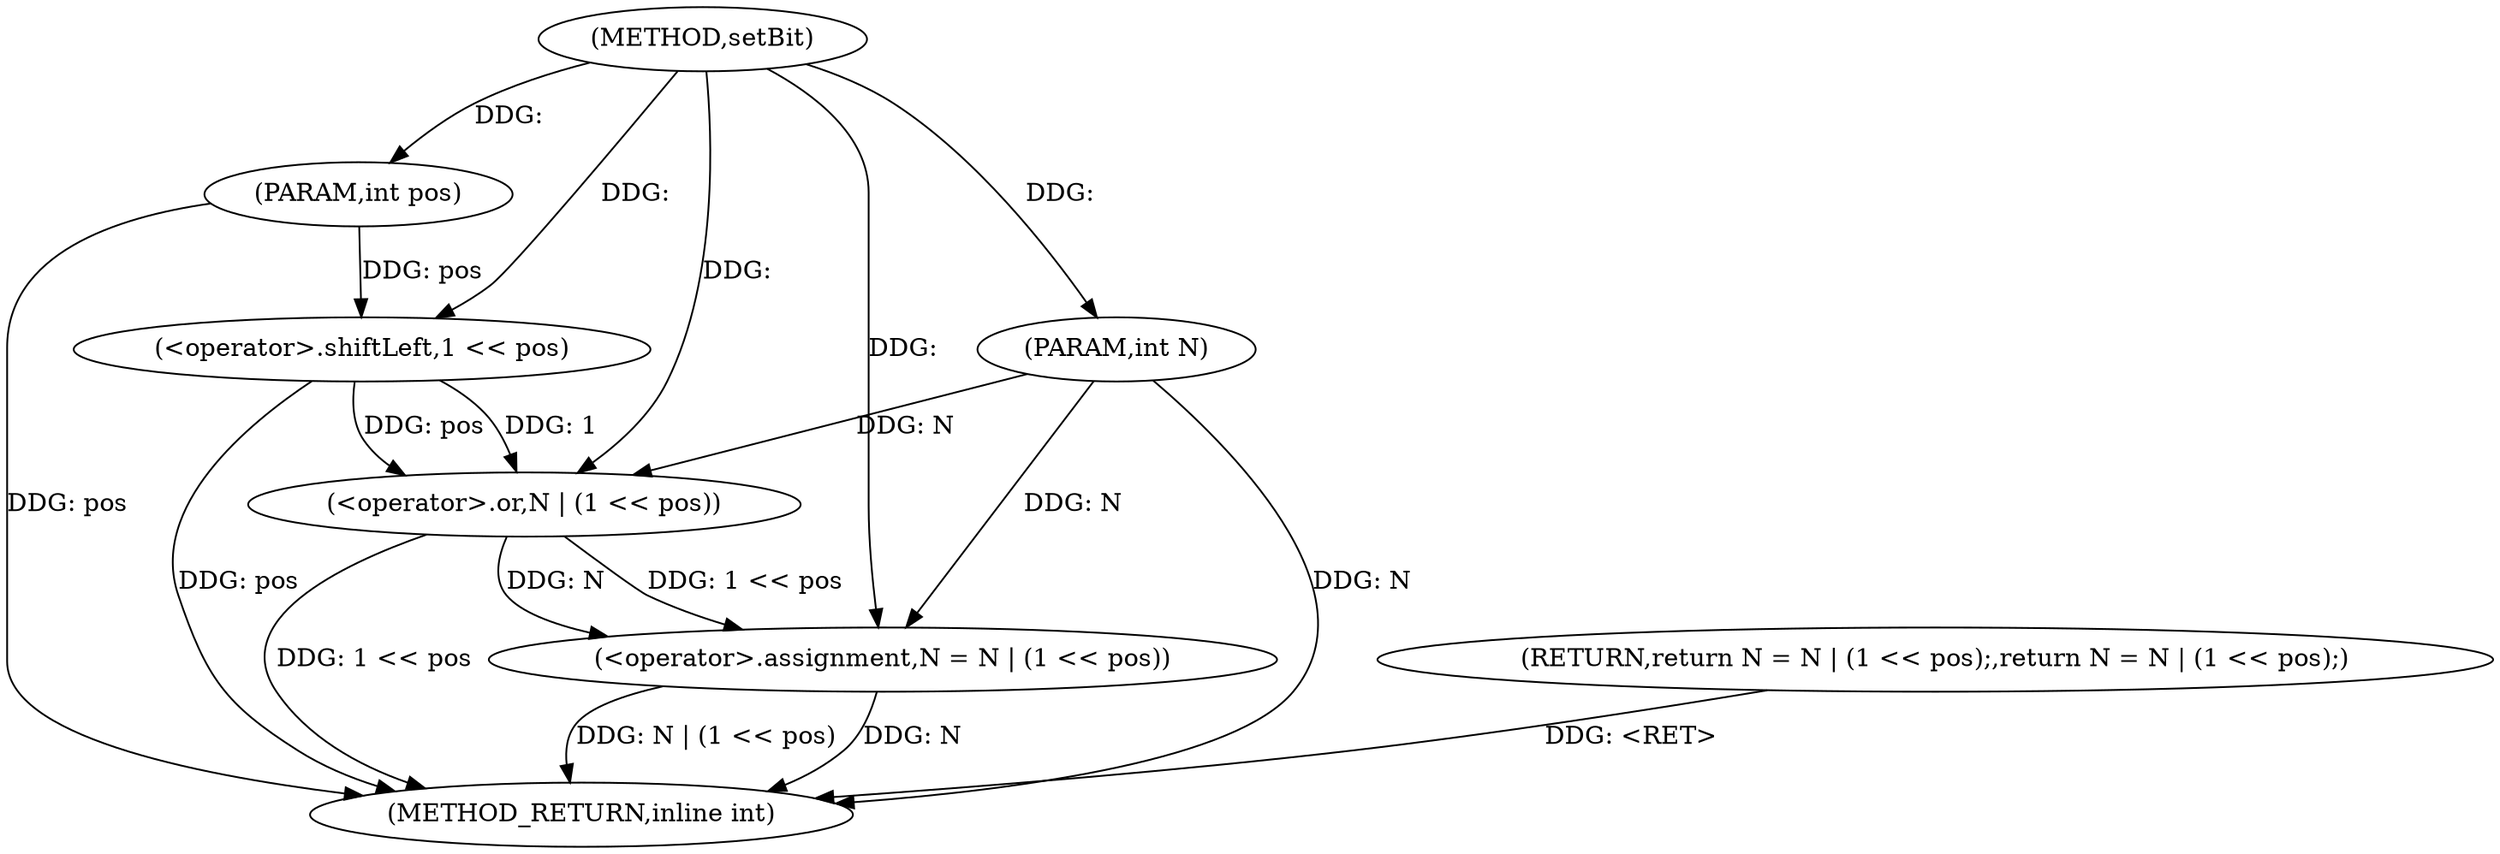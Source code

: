 digraph "setBit" {  
"1000188" [label = "(METHOD,setBit)" ]
"1000200" [label = "(METHOD_RETURN,inline int)" ]
"1000189" [label = "(PARAM,int N)" ]
"1000190" [label = "(PARAM,int pos)" ]
"1000192" [label = "(RETURN,return N = N | (1 << pos);,return N = N | (1 << pos);)" ]
"1000193" [label = "(<operator>.assignment,N = N | (1 << pos))" ]
"1000195" [label = "(<operator>.or,N | (1 << pos))" ]
"1000197" [label = "(<operator>.shiftLeft,1 << pos)" ]
  "1000189" -> "1000200"  [ label = "DDG: N"] 
  "1000190" -> "1000200"  [ label = "DDG: pos"] 
  "1000193" -> "1000200"  [ label = "DDG: N"] 
  "1000197" -> "1000200"  [ label = "DDG: pos"] 
  "1000195" -> "1000200"  [ label = "DDG: 1 << pos"] 
  "1000193" -> "1000200"  [ label = "DDG: N | (1 << pos)"] 
  "1000192" -> "1000200"  [ label = "DDG: <RET>"] 
  "1000188" -> "1000189"  [ label = "DDG: "] 
  "1000188" -> "1000190"  [ label = "DDG: "] 
  "1000195" -> "1000193"  [ label = "DDG: 1 << pos"] 
  "1000195" -> "1000193"  [ label = "DDG: N"] 
  "1000189" -> "1000193"  [ label = "DDG: N"] 
  "1000188" -> "1000193"  [ label = "DDG: "] 
  "1000189" -> "1000195"  [ label = "DDG: N"] 
  "1000188" -> "1000195"  [ label = "DDG: "] 
  "1000197" -> "1000195"  [ label = "DDG: pos"] 
  "1000197" -> "1000195"  [ label = "DDG: 1"] 
  "1000188" -> "1000197"  [ label = "DDG: "] 
  "1000190" -> "1000197"  [ label = "DDG: pos"] 
}
